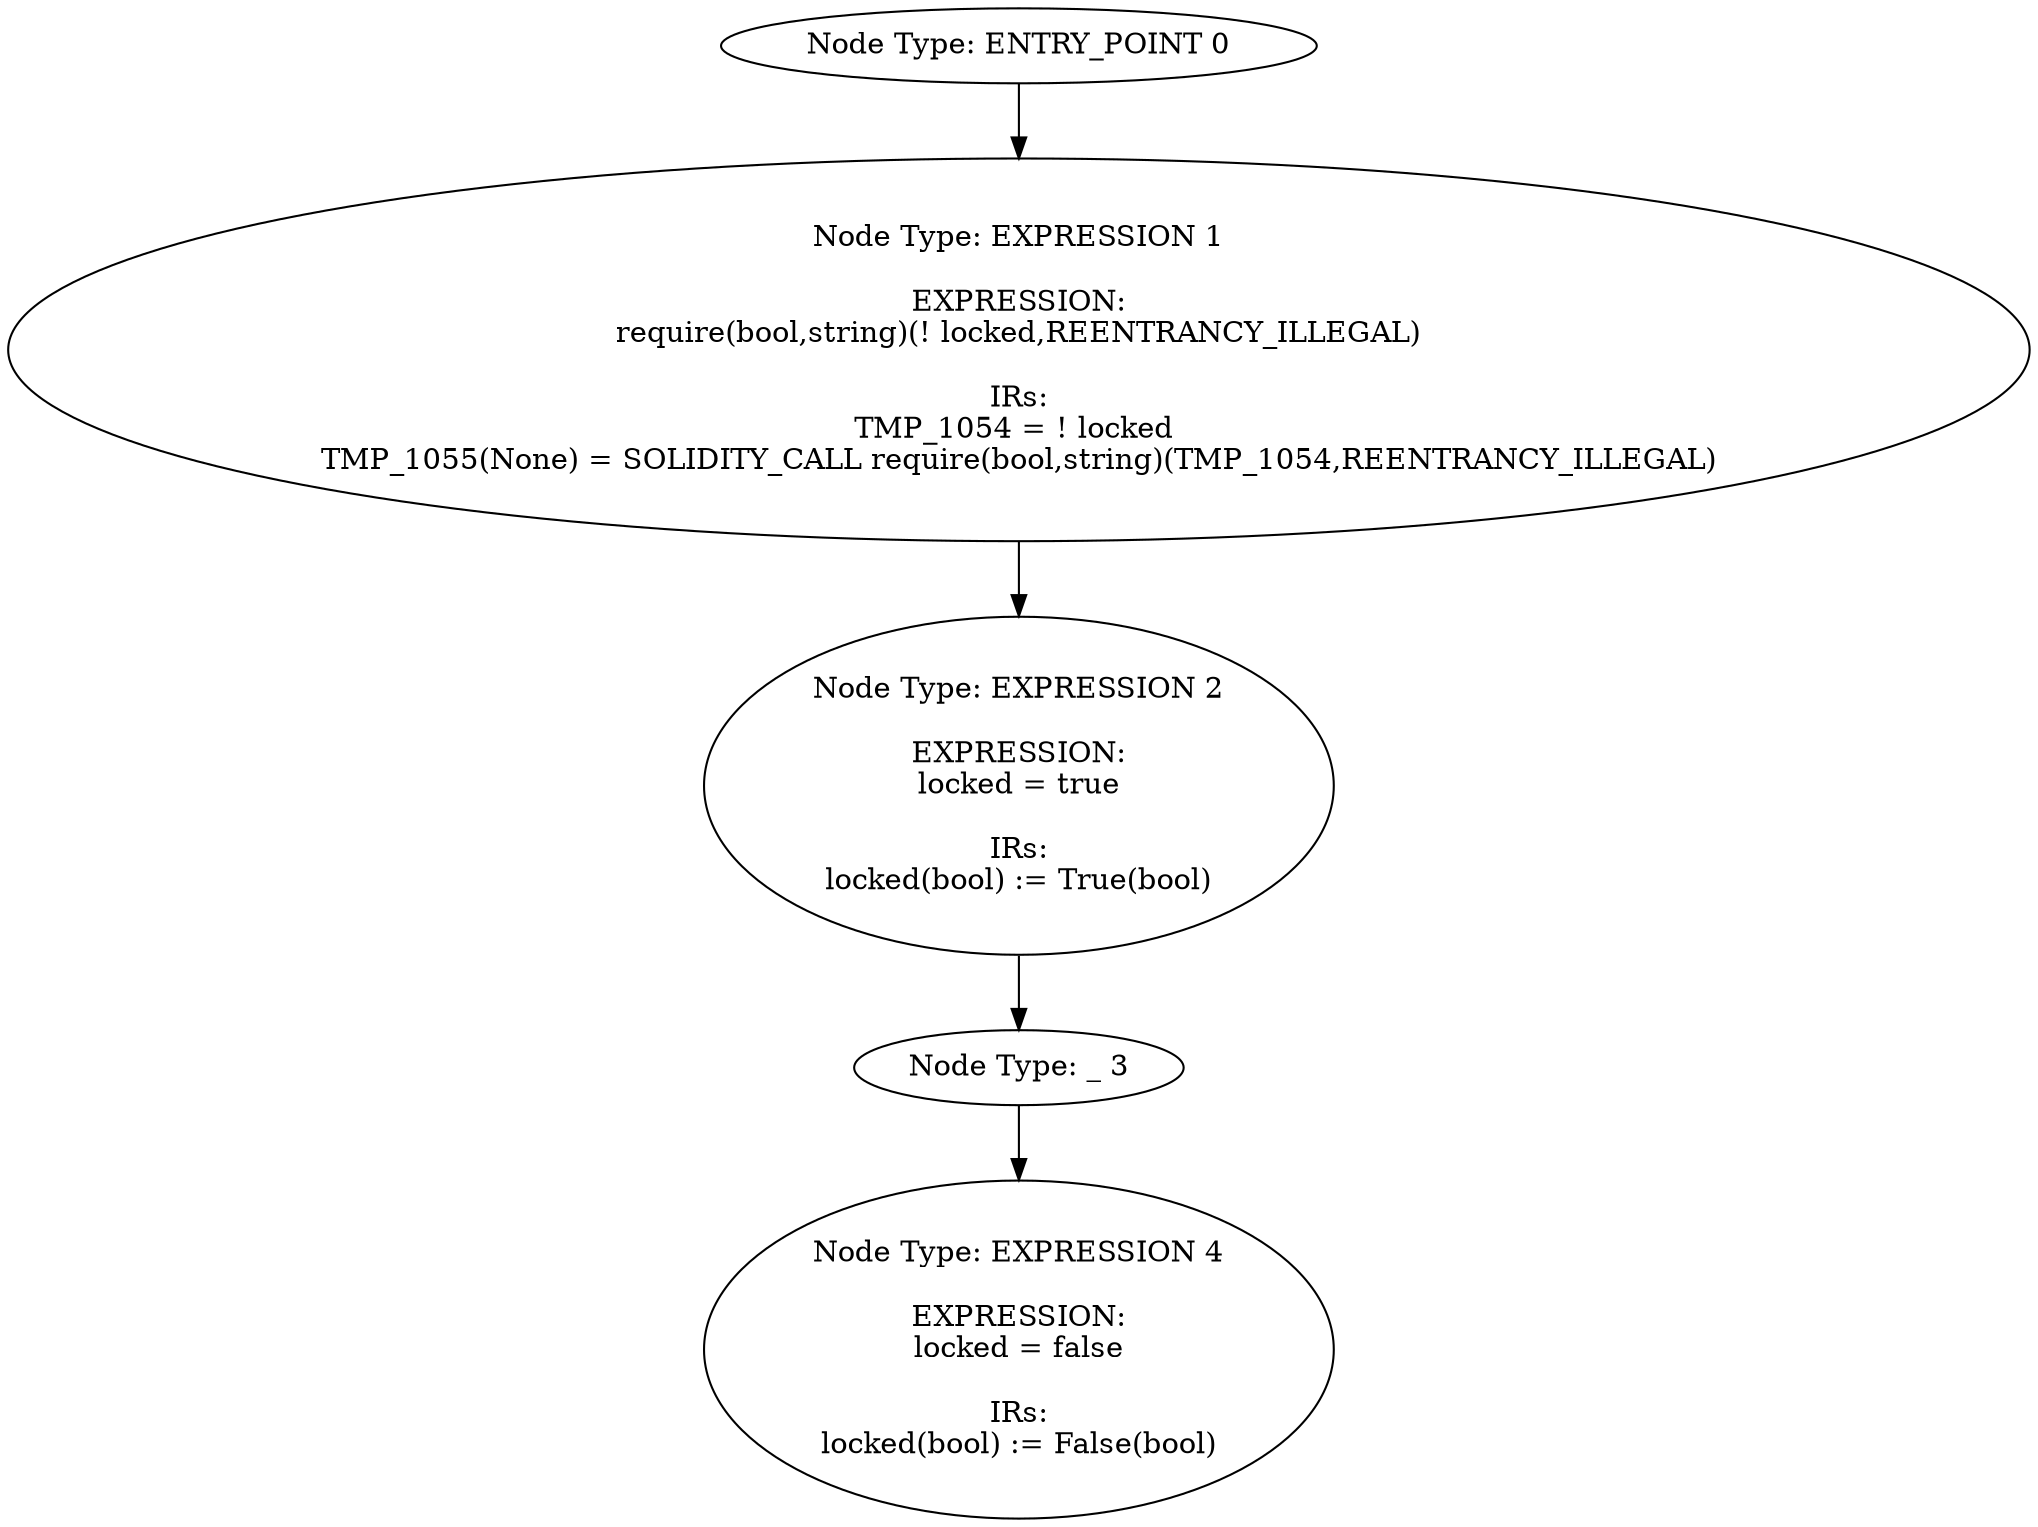digraph{
0[label="Node Type: ENTRY_POINT 0
"];
0->1;
1[label="Node Type: EXPRESSION 1

EXPRESSION:
require(bool,string)(! locked,REENTRANCY_ILLEGAL)

IRs:
TMP_1054 = ! locked 
TMP_1055(None) = SOLIDITY_CALL require(bool,string)(TMP_1054,REENTRANCY_ILLEGAL)"];
1->2;
2[label="Node Type: EXPRESSION 2

EXPRESSION:
locked = true

IRs:
locked(bool) := True(bool)"];
2->3;
3[label="Node Type: _ 3
"];
3->4;
4[label="Node Type: EXPRESSION 4

EXPRESSION:
locked = false

IRs:
locked(bool) := False(bool)"];
}
